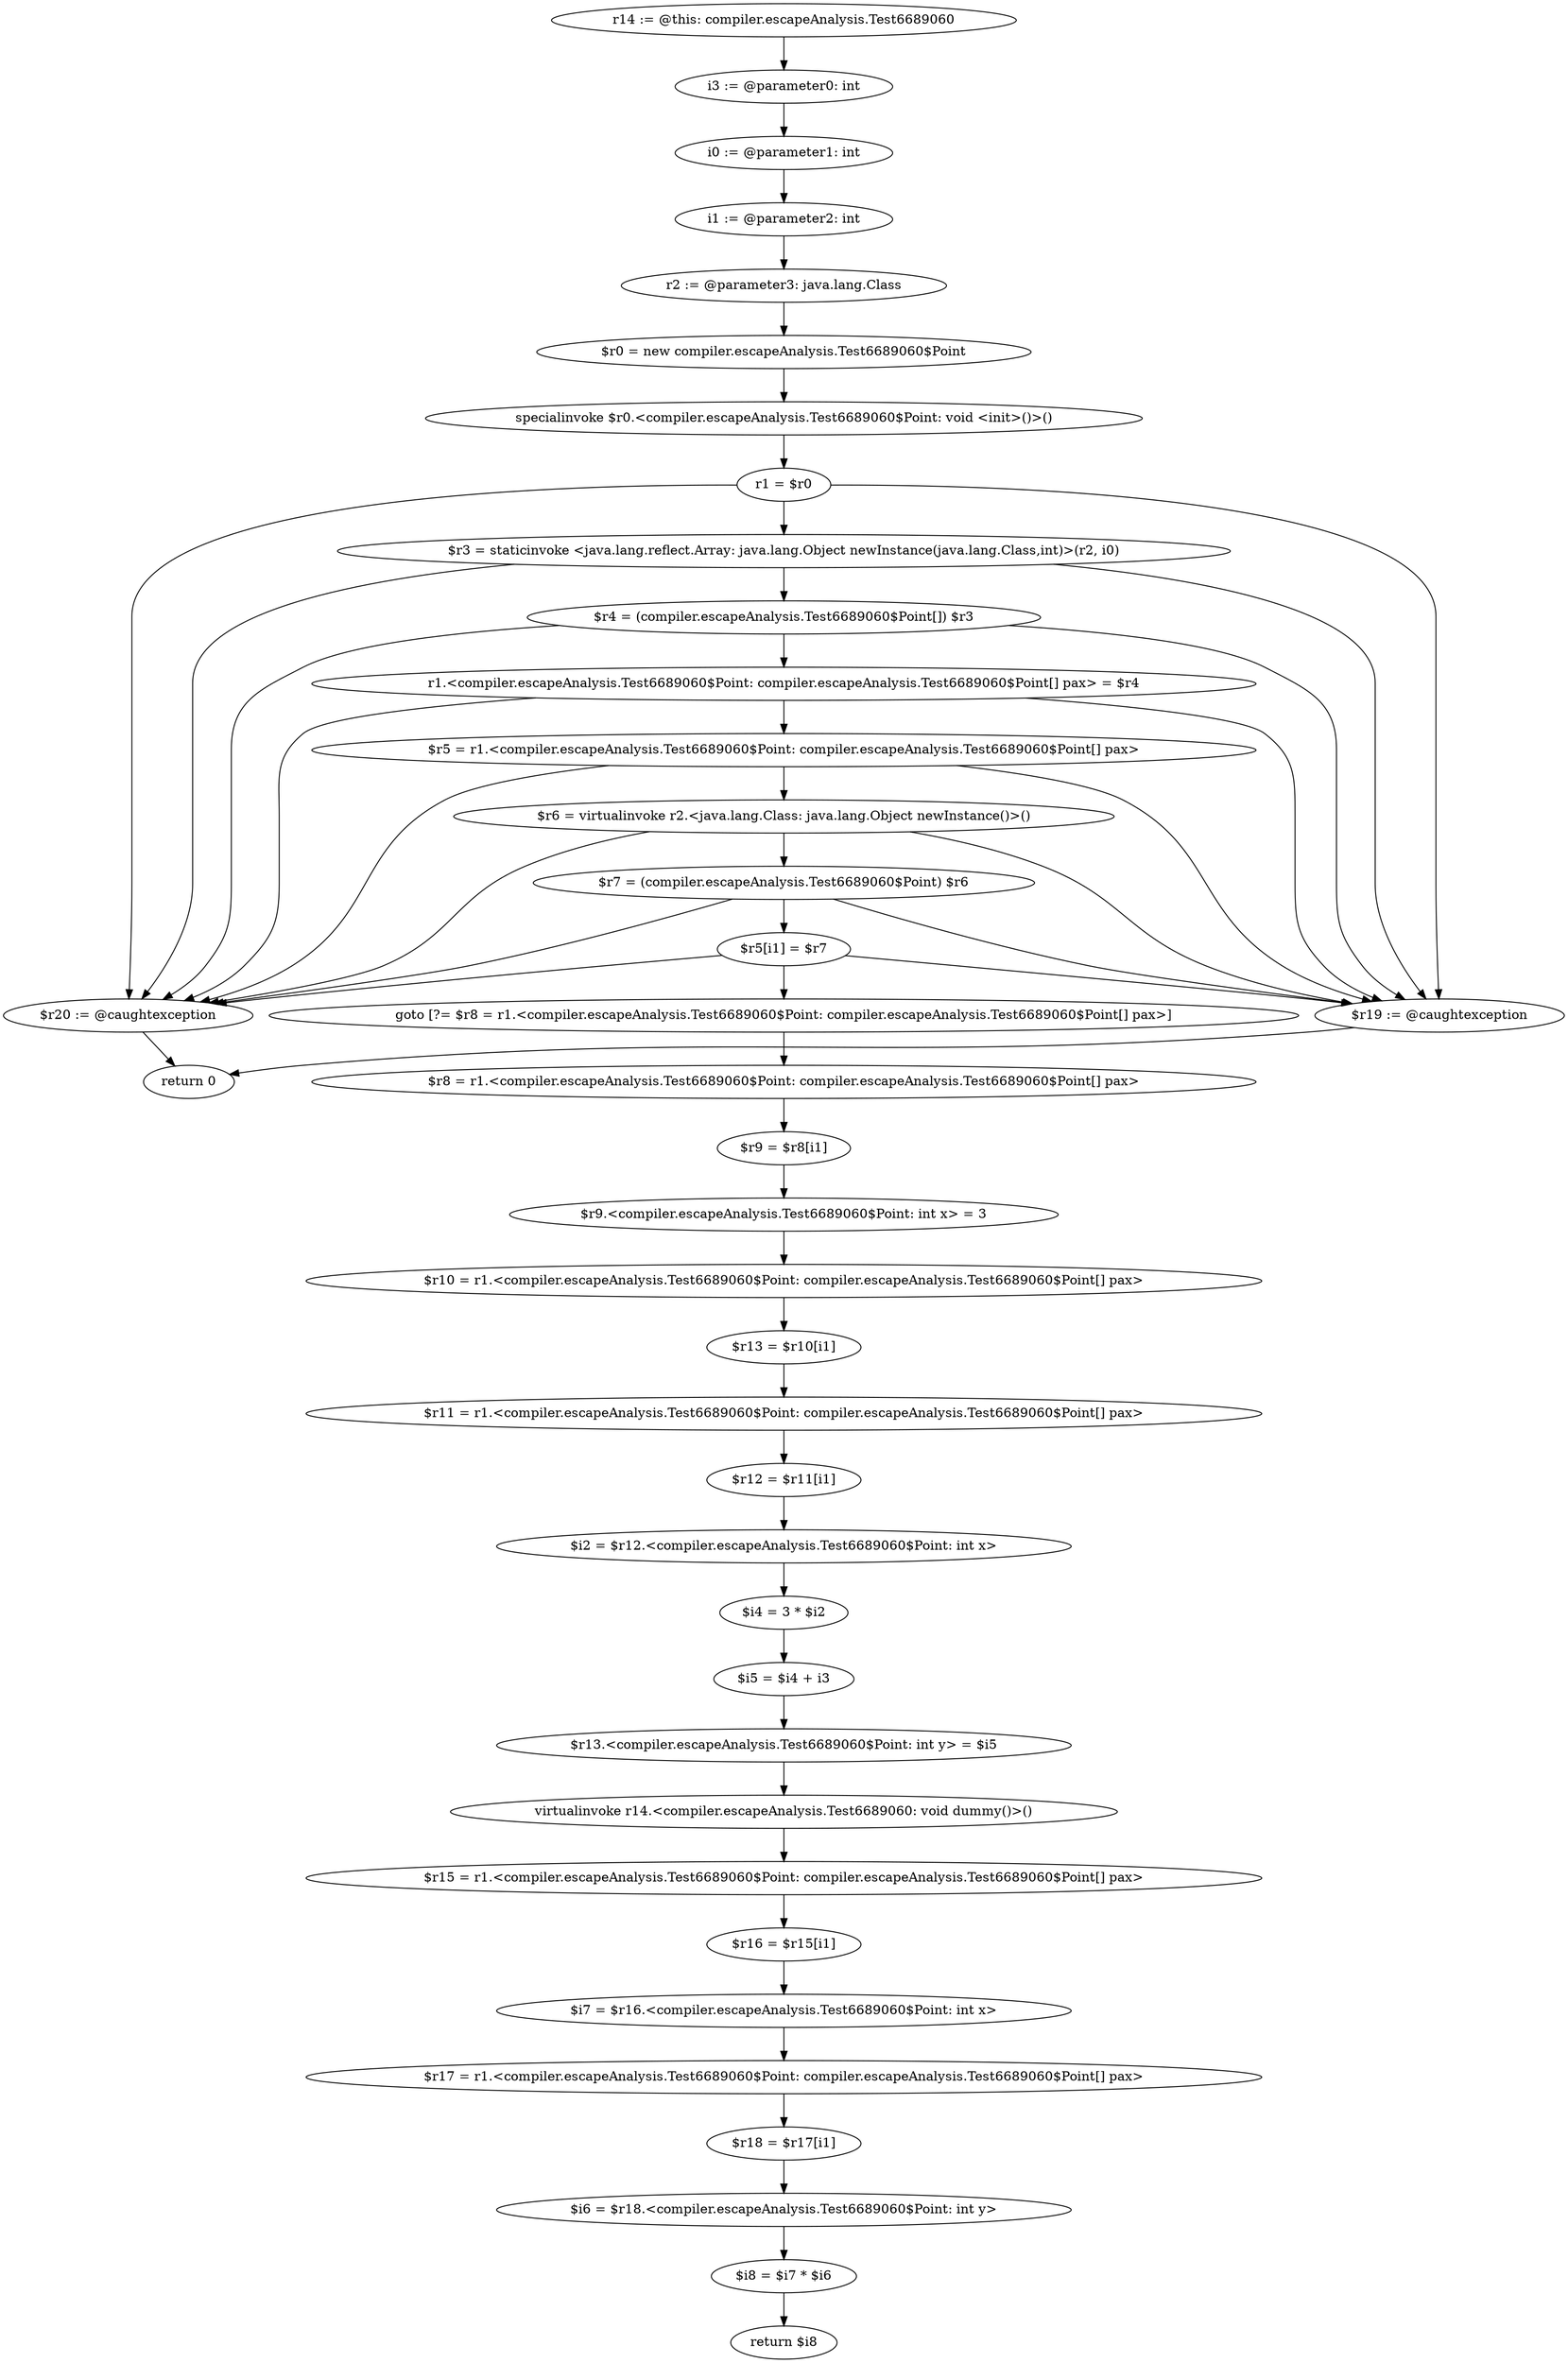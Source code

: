 digraph "unitGraph" {
    "r14 := @this: compiler.escapeAnalysis.Test6689060"
    "i3 := @parameter0: int"
    "i0 := @parameter1: int"
    "i1 := @parameter2: int"
    "r2 := @parameter3: java.lang.Class"
    "$r0 = new compiler.escapeAnalysis.Test6689060$Point"
    "specialinvoke $r0.<compiler.escapeAnalysis.Test6689060$Point: void <init>()>()"
    "r1 = $r0"
    "$r3 = staticinvoke <java.lang.reflect.Array: java.lang.Object newInstance(java.lang.Class,int)>(r2, i0)"
    "$r4 = (compiler.escapeAnalysis.Test6689060$Point[]) $r3"
    "r1.<compiler.escapeAnalysis.Test6689060$Point: compiler.escapeAnalysis.Test6689060$Point[] pax> = $r4"
    "$r5 = r1.<compiler.escapeAnalysis.Test6689060$Point: compiler.escapeAnalysis.Test6689060$Point[] pax>"
    "$r6 = virtualinvoke r2.<java.lang.Class: java.lang.Object newInstance()>()"
    "$r7 = (compiler.escapeAnalysis.Test6689060$Point) $r6"
    "$r5[i1] = $r7"
    "goto [?= $r8 = r1.<compiler.escapeAnalysis.Test6689060$Point: compiler.escapeAnalysis.Test6689060$Point[] pax>]"
    "$r20 := @caughtexception"
    "return 0"
    "$r19 := @caughtexception"
    "$r8 = r1.<compiler.escapeAnalysis.Test6689060$Point: compiler.escapeAnalysis.Test6689060$Point[] pax>"
    "$r9 = $r8[i1]"
    "$r9.<compiler.escapeAnalysis.Test6689060$Point: int x> = 3"
    "$r10 = r1.<compiler.escapeAnalysis.Test6689060$Point: compiler.escapeAnalysis.Test6689060$Point[] pax>"
    "$r13 = $r10[i1]"
    "$r11 = r1.<compiler.escapeAnalysis.Test6689060$Point: compiler.escapeAnalysis.Test6689060$Point[] pax>"
    "$r12 = $r11[i1]"
    "$i2 = $r12.<compiler.escapeAnalysis.Test6689060$Point: int x>"
    "$i4 = 3 * $i2"
    "$i5 = $i4 + i3"
    "$r13.<compiler.escapeAnalysis.Test6689060$Point: int y> = $i5"
    "virtualinvoke r14.<compiler.escapeAnalysis.Test6689060: void dummy()>()"
    "$r15 = r1.<compiler.escapeAnalysis.Test6689060$Point: compiler.escapeAnalysis.Test6689060$Point[] pax>"
    "$r16 = $r15[i1]"
    "$i7 = $r16.<compiler.escapeAnalysis.Test6689060$Point: int x>"
    "$r17 = r1.<compiler.escapeAnalysis.Test6689060$Point: compiler.escapeAnalysis.Test6689060$Point[] pax>"
    "$r18 = $r17[i1]"
    "$i6 = $r18.<compiler.escapeAnalysis.Test6689060$Point: int y>"
    "$i8 = $i7 * $i6"
    "return $i8"
    "r14 := @this: compiler.escapeAnalysis.Test6689060"->"i3 := @parameter0: int";
    "i3 := @parameter0: int"->"i0 := @parameter1: int";
    "i0 := @parameter1: int"->"i1 := @parameter2: int";
    "i1 := @parameter2: int"->"r2 := @parameter3: java.lang.Class";
    "r2 := @parameter3: java.lang.Class"->"$r0 = new compiler.escapeAnalysis.Test6689060$Point";
    "$r0 = new compiler.escapeAnalysis.Test6689060$Point"->"specialinvoke $r0.<compiler.escapeAnalysis.Test6689060$Point: void <init>()>()";
    "specialinvoke $r0.<compiler.escapeAnalysis.Test6689060$Point: void <init>()>()"->"r1 = $r0";
    "r1 = $r0"->"$r20 := @caughtexception";
    "r1 = $r0"->"$r19 := @caughtexception";
    "r1 = $r0"->"$r3 = staticinvoke <java.lang.reflect.Array: java.lang.Object newInstance(java.lang.Class,int)>(r2, i0)";
    "$r3 = staticinvoke <java.lang.reflect.Array: java.lang.Object newInstance(java.lang.Class,int)>(r2, i0)"->"$r20 := @caughtexception";
    "$r3 = staticinvoke <java.lang.reflect.Array: java.lang.Object newInstance(java.lang.Class,int)>(r2, i0)"->"$r19 := @caughtexception";
    "$r3 = staticinvoke <java.lang.reflect.Array: java.lang.Object newInstance(java.lang.Class,int)>(r2, i0)"->"$r4 = (compiler.escapeAnalysis.Test6689060$Point[]) $r3";
    "$r4 = (compiler.escapeAnalysis.Test6689060$Point[]) $r3"->"$r20 := @caughtexception";
    "$r4 = (compiler.escapeAnalysis.Test6689060$Point[]) $r3"->"$r19 := @caughtexception";
    "$r4 = (compiler.escapeAnalysis.Test6689060$Point[]) $r3"->"r1.<compiler.escapeAnalysis.Test6689060$Point: compiler.escapeAnalysis.Test6689060$Point[] pax> = $r4";
    "r1.<compiler.escapeAnalysis.Test6689060$Point: compiler.escapeAnalysis.Test6689060$Point[] pax> = $r4"->"$r20 := @caughtexception";
    "r1.<compiler.escapeAnalysis.Test6689060$Point: compiler.escapeAnalysis.Test6689060$Point[] pax> = $r4"->"$r19 := @caughtexception";
    "r1.<compiler.escapeAnalysis.Test6689060$Point: compiler.escapeAnalysis.Test6689060$Point[] pax> = $r4"->"$r5 = r1.<compiler.escapeAnalysis.Test6689060$Point: compiler.escapeAnalysis.Test6689060$Point[] pax>";
    "$r5 = r1.<compiler.escapeAnalysis.Test6689060$Point: compiler.escapeAnalysis.Test6689060$Point[] pax>"->"$r20 := @caughtexception";
    "$r5 = r1.<compiler.escapeAnalysis.Test6689060$Point: compiler.escapeAnalysis.Test6689060$Point[] pax>"->"$r19 := @caughtexception";
    "$r5 = r1.<compiler.escapeAnalysis.Test6689060$Point: compiler.escapeAnalysis.Test6689060$Point[] pax>"->"$r6 = virtualinvoke r2.<java.lang.Class: java.lang.Object newInstance()>()";
    "$r6 = virtualinvoke r2.<java.lang.Class: java.lang.Object newInstance()>()"->"$r20 := @caughtexception";
    "$r6 = virtualinvoke r2.<java.lang.Class: java.lang.Object newInstance()>()"->"$r19 := @caughtexception";
    "$r6 = virtualinvoke r2.<java.lang.Class: java.lang.Object newInstance()>()"->"$r7 = (compiler.escapeAnalysis.Test6689060$Point) $r6";
    "$r7 = (compiler.escapeAnalysis.Test6689060$Point) $r6"->"$r20 := @caughtexception";
    "$r7 = (compiler.escapeAnalysis.Test6689060$Point) $r6"->"$r19 := @caughtexception";
    "$r7 = (compiler.escapeAnalysis.Test6689060$Point) $r6"->"$r5[i1] = $r7";
    "$r5[i1] = $r7"->"$r20 := @caughtexception";
    "$r5[i1] = $r7"->"$r19 := @caughtexception";
    "$r5[i1] = $r7"->"goto [?= $r8 = r1.<compiler.escapeAnalysis.Test6689060$Point: compiler.escapeAnalysis.Test6689060$Point[] pax>]";
    "goto [?= $r8 = r1.<compiler.escapeAnalysis.Test6689060$Point: compiler.escapeAnalysis.Test6689060$Point[] pax>]"->"$r8 = r1.<compiler.escapeAnalysis.Test6689060$Point: compiler.escapeAnalysis.Test6689060$Point[] pax>";
    "$r20 := @caughtexception"->"return 0";
    "$r19 := @caughtexception"->"return 0";
    "$r8 = r1.<compiler.escapeAnalysis.Test6689060$Point: compiler.escapeAnalysis.Test6689060$Point[] pax>"->"$r9 = $r8[i1]";
    "$r9 = $r8[i1]"->"$r9.<compiler.escapeAnalysis.Test6689060$Point: int x> = 3";
    "$r9.<compiler.escapeAnalysis.Test6689060$Point: int x> = 3"->"$r10 = r1.<compiler.escapeAnalysis.Test6689060$Point: compiler.escapeAnalysis.Test6689060$Point[] pax>";
    "$r10 = r1.<compiler.escapeAnalysis.Test6689060$Point: compiler.escapeAnalysis.Test6689060$Point[] pax>"->"$r13 = $r10[i1]";
    "$r13 = $r10[i1]"->"$r11 = r1.<compiler.escapeAnalysis.Test6689060$Point: compiler.escapeAnalysis.Test6689060$Point[] pax>";
    "$r11 = r1.<compiler.escapeAnalysis.Test6689060$Point: compiler.escapeAnalysis.Test6689060$Point[] pax>"->"$r12 = $r11[i1]";
    "$r12 = $r11[i1]"->"$i2 = $r12.<compiler.escapeAnalysis.Test6689060$Point: int x>";
    "$i2 = $r12.<compiler.escapeAnalysis.Test6689060$Point: int x>"->"$i4 = 3 * $i2";
    "$i4 = 3 * $i2"->"$i5 = $i4 + i3";
    "$i5 = $i4 + i3"->"$r13.<compiler.escapeAnalysis.Test6689060$Point: int y> = $i5";
    "$r13.<compiler.escapeAnalysis.Test6689060$Point: int y> = $i5"->"virtualinvoke r14.<compiler.escapeAnalysis.Test6689060: void dummy()>()";
    "virtualinvoke r14.<compiler.escapeAnalysis.Test6689060: void dummy()>()"->"$r15 = r1.<compiler.escapeAnalysis.Test6689060$Point: compiler.escapeAnalysis.Test6689060$Point[] pax>";
    "$r15 = r1.<compiler.escapeAnalysis.Test6689060$Point: compiler.escapeAnalysis.Test6689060$Point[] pax>"->"$r16 = $r15[i1]";
    "$r16 = $r15[i1]"->"$i7 = $r16.<compiler.escapeAnalysis.Test6689060$Point: int x>";
    "$i7 = $r16.<compiler.escapeAnalysis.Test6689060$Point: int x>"->"$r17 = r1.<compiler.escapeAnalysis.Test6689060$Point: compiler.escapeAnalysis.Test6689060$Point[] pax>";
    "$r17 = r1.<compiler.escapeAnalysis.Test6689060$Point: compiler.escapeAnalysis.Test6689060$Point[] pax>"->"$r18 = $r17[i1]";
    "$r18 = $r17[i1]"->"$i6 = $r18.<compiler.escapeAnalysis.Test6689060$Point: int y>";
    "$i6 = $r18.<compiler.escapeAnalysis.Test6689060$Point: int y>"->"$i8 = $i7 * $i6";
    "$i8 = $i7 * $i6"->"return $i8";
}
